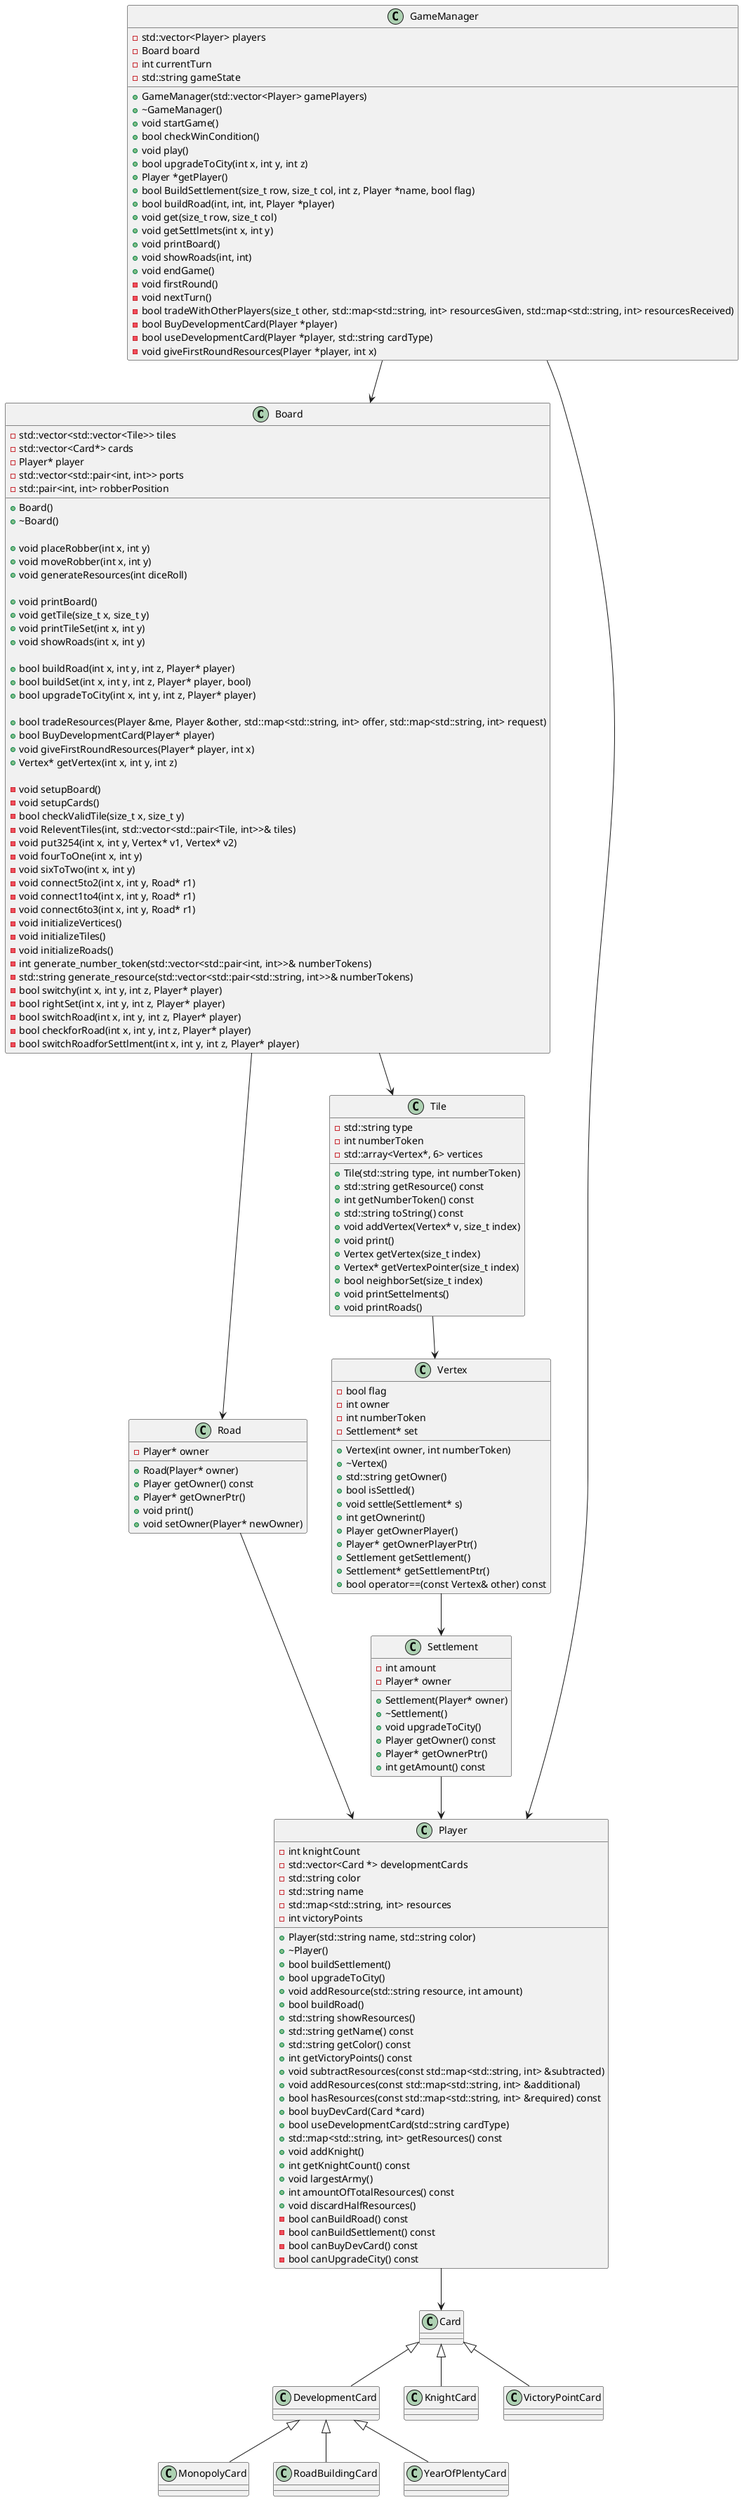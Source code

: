 @startuml
class Board {
    + Board()
    + ~Board()

    + void placeRobber(int x, int y)
    + void moveRobber(int x, int y)
    + void generateResources(int diceRoll)
    
    + void printBoard()
    + void getTile(size_t x, size_t y)
    + void printTileSet(int x, int y)
    + void showRoads(int x, int y)
    
    + bool buildRoad(int x, int y, int z, Player* player)
    + bool buildSet(int x, int y, int z, Player* player, bool)
    + bool upgradeToCity(int x, int y, int z, Player* player)
    
    + bool tradeResources(Player &me, Player &other, std::map<std::string, int> offer, std::map<std::string, int> request)
    + bool BuyDevelopmentCard(Player* player)
    + void giveFirstRoundResources(Player* player, int x)
    + Vertex* getVertex(int x, int y, int z)
    
    - void setupBoard()
    - void setupCards()
    
    - std::vector<std::vector<Tile>> tiles
    - std::vector<Card*> cards
    - Player* player
    - bool checkValidTile(size_t x, size_t y)
    - void ReleventTiles(int, std::vector<std::pair<Tile, int>>& tiles)
    - void put3254(int x, int y, Vertex* v1, Vertex* v2)
    - void fourToOne(int x, int y)
    - void sixToTwo(int x, int y)
    - void connect5to2(int x, int y, Road* r1)
    - void connect1to4(int x, int y, Road* r1)
    - void connect6to3(int x, int y, Road* r1)
    - void initializeVertices()
    - void initializeTiles()
    - void initializeRoads()
    - int generate_number_token(std::vector<std::pair<int, int>>& numberTokens)
    - std::string generate_resource(std::vector<std::pair<std::string, int>>& numberTokens)
    - bool switchy(int x, int y, int z, Player* player)
    - bool rightSet(int x, int y, int z, Player* player)
    - bool switchRoad(int x, int y, int z, Player* player)
    - bool checkforRoad(int x, int y, int z, Player* player)
    - bool switchRoadforSettlment(int x, int y, int z, Player* player)
    - std::vector<std::pair<int, int>> ports
    - std::pair<int, int> robberPosition
}


class GameManager {
    -std::vector<Player> players
    -Board board
    -int currentTurn
    -std::string gameState

    +GameManager(std::vector<Player> gamePlayers)
    +~GameManager()
    +void startGame()
    +bool checkWinCondition()
    +void play()
    +bool upgradeToCity(int x, int y, int z)
    +Player *getPlayer()
    +bool BuildSettlement(size_t row, size_t col, int z, Player *name, bool flag)
    +bool buildRoad(int, int, int, Player *player)
    +void get(size_t row, size_t col)
    +void getSettlmets(int x, int y)
    +void printBoard()
    +void showRoads(int, int)
    +void endGame()
    -void firstRound()
    -void nextTurn()
    -bool tradeWithOtherPlayers(size_t other, std::map<std::string, int> resourcesGiven, std::map<std::string, int> resourcesReceived)
    -bool BuyDevelopmentCard(Player *player)
    -bool useDevelopmentCard(Player *player, std::string cardType)
    -void giveFirstRoundResources(Player *player, int x)
}

class Road {
    -Player* owner

    +Road(Player* owner)
    +Player getOwner() const
    +Player* getOwnerPtr()
    +void print()
    +void setOwner(Player* newOwner)
}

class Settlement {
    -int amount
    -Player* owner

    +Settlement(Player* owner)
    +~Settlement()
    +void upgradeToCity()
    +Player getOwner() const
    +Player* getOwnerPtr()
    +int getAmount() const
}

class Tile {
    -std::string type
    -int numberToken
    -std::array<Vertex*, 6> vertices

    +Tile(std::string type, int numberToken)
    +std::string getResource() const
    +int getNumberToken() const
    +std::string toString() const
    +void addVertex(Vertex* v, size_t index)
    +void print()
    +Vertex getVertex(size_t index)
    +Vertex* getVertexPointer(size_t index)
    +bool neighborSet(size_t index)
    +void printSettelments()
    +void printRoads()
}

class Vertex {
    -bool flag
    -int owner
    -int numberToken
    -Settlement* set

    +Vertex(int owner, int numberToken)
    +~Vertex()
    +std::string getOwner()
    +bool isSettled()
    +void settle(Settlement* s)
    +int getOwnerint()
    +Player getOwnerPlayer()
    +Player* getOwnerPlayerPtr()
    +Settlement getSettlement()
    +Settlement* getSettlementPtr()
    +bool operator==(const Vertex& other) const
}

class Player {
    -int knightCount
    -std::vector<Card *> developmentCards
    -std::string color
    -std::string name
    -std::map<std::string, int> resources
    -int victoryPoints

    +Player(std::string name, std::string color)
    +~Player()
    +bool buildSettlement()
    +bool upgradeToCity()
    +void addResource(std::string resource, int amount)
    +bool buildRoad()
    +std::string showResources()
    +std::string getName() const
    +std::string getColor() const
    +int getVictoryPoints() const
    +void subtractResources(const std::map<std::string, int> &subtracted)
    +void addResources(const std::map<std::string, int> &additional)
    +bool hasResources(const std::map<std::string, int> &required) const
    +bool buyDevCard(Card *card)
    +bool useDevelopmentCard(std::string cardType)
    +std::map<std::string, int> getResources() const
    +void addKnight()
    +int getKnightCount() const
    +void largestArmy()
    +int amountOfTotalResources() const
    +void discardHalfResources()
    -bool canBuildRoad() const
    -bool canBuildSettlement() const
    -bool canBuyDevCard() const
    -bool canUpgradeCity() const
}

GameManager --> Player
GameManager --> Board
Board --> Tile
Board --> Road
Tile --> Vertex
Vertex --> Settlement
Road --> Player
Settlement --> Player
Player --> Card

Card <|-- DevelopmentCard
DevelopmentCard <|-- MonopolyCard
DevelopmentCard <|-- RoadBuildingCard
DevelopmentCard <|-- YearOfPlentyCard
Card <|-- KnightCard
Card <|-- VictoryPointCard

@enduml
